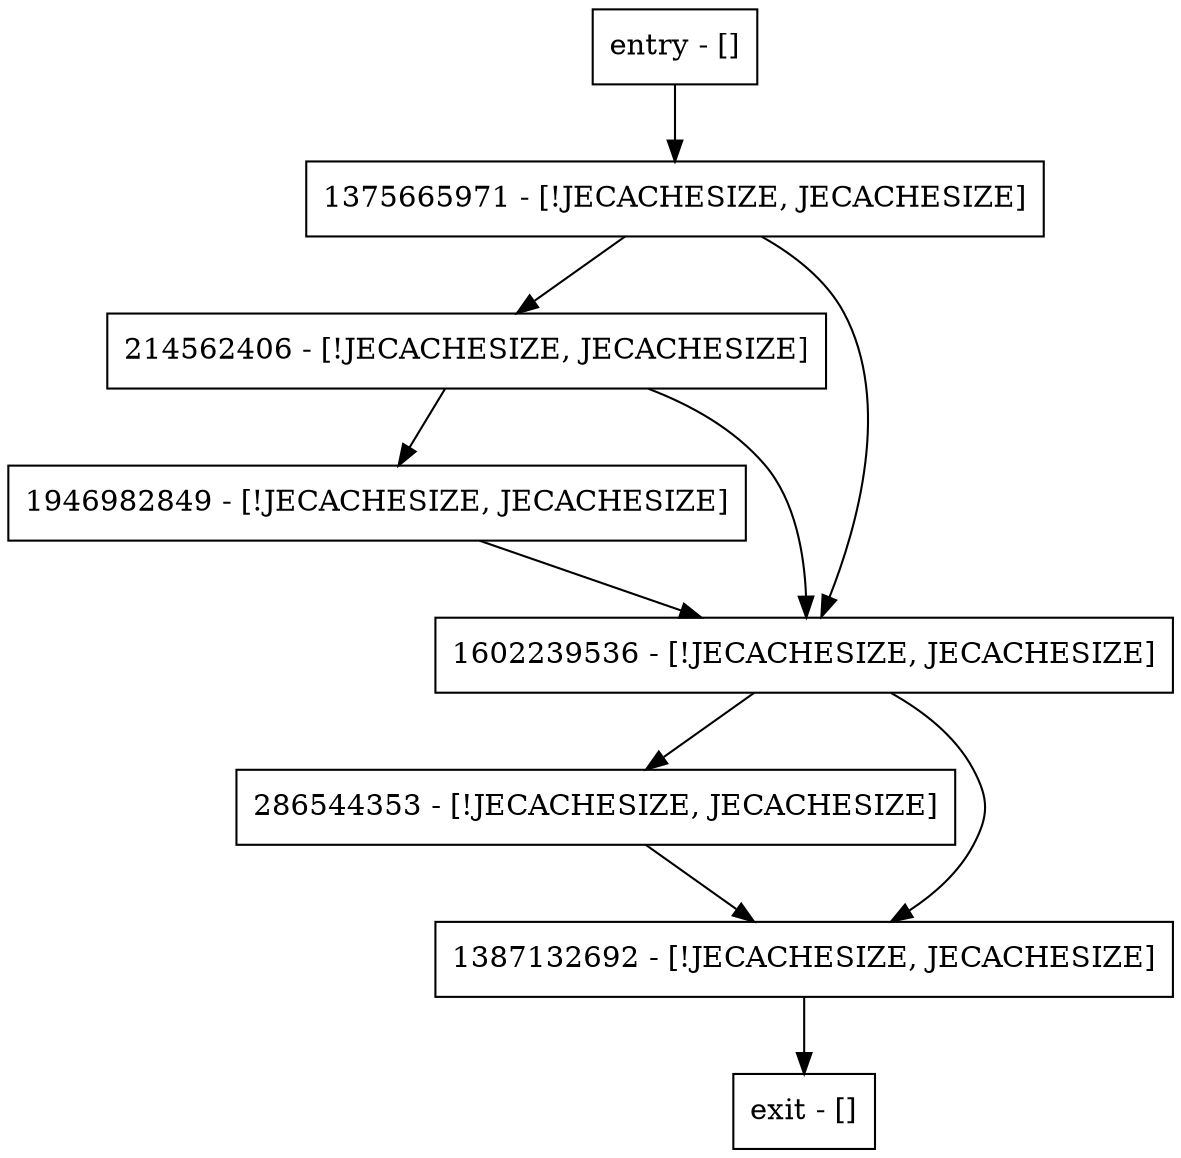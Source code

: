 digraph getEntryInMemorySize {
node [shape=record];
entry [label="entry - []"];
exit [label="exit - []"];
214562406 [label="214562406 - [!JECACHESIZE, JECACHESIZE]"];
286544353 [label="286544353 - [!JECACHESIZE, JECACHESIZE]"];
1375665971 [label="1375665971 - [!JECACHESIZE, JECACHESIZE]"];
1946982849 [label="1946982849 - [!JECACHESIZE, JECACHESIZE]"];
1387132692 [label="1387132692 - [!JECACHESIZE, JECACHESIZE]"];
1602239536 [label="1602239536 - [!JECACHESIZE, JECACHESIZE]"];
entry;
exit;
entry -> 1375665971;
214562406 -> 1946982849;
214562406 -> 1602239536;
286544353 -> 1387132692;
1375665971 -> 214562406;
1375665971 -> 1602239536;
1946982849 -> 1602239536;
1387132692 -> exit;
1602239536 -> 286544353;
1602239536 -> 1387132692;
}
